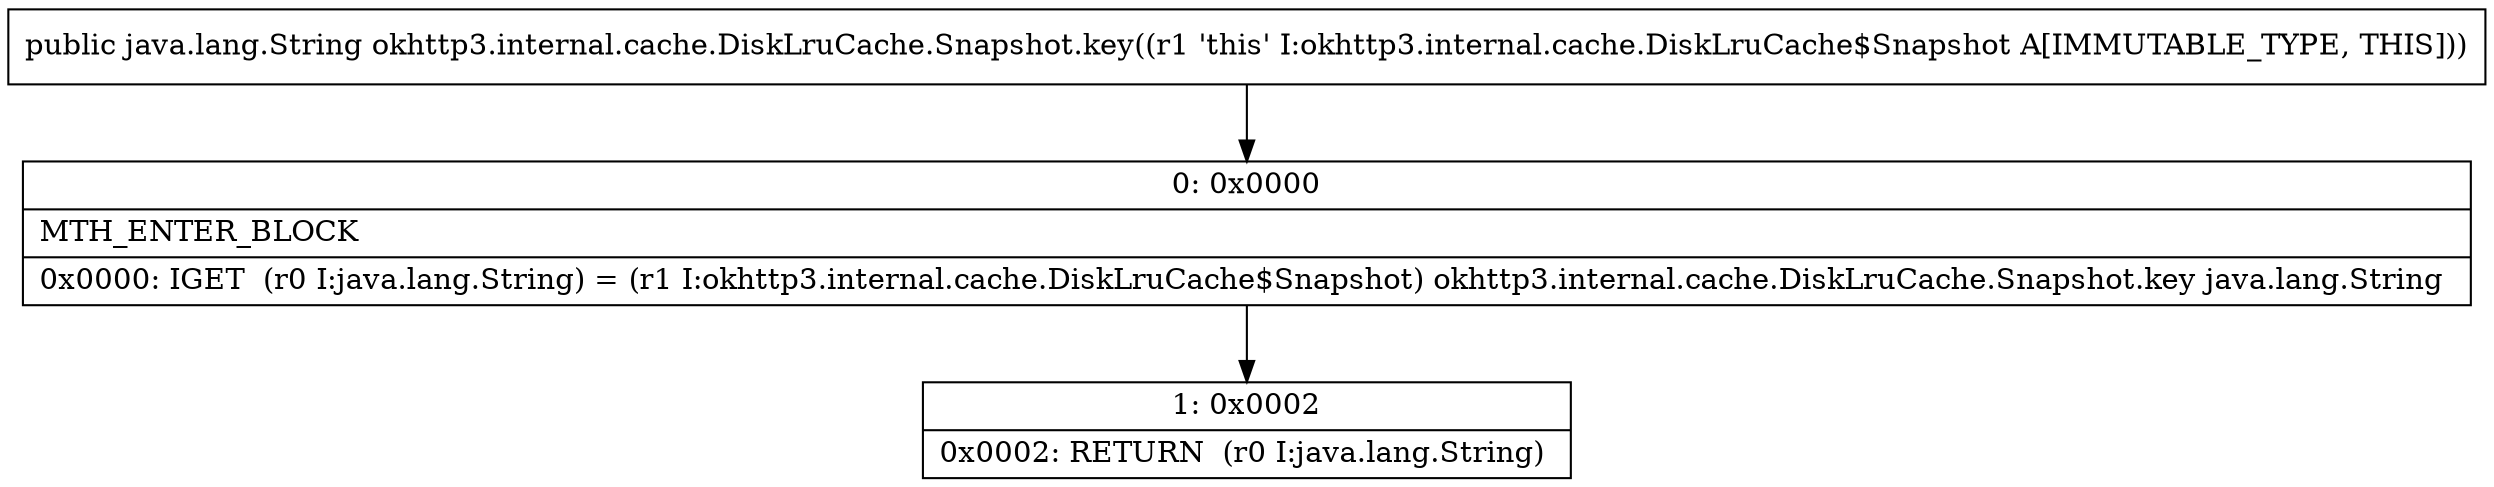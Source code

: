 digraph "CFG forokhttp3.internal.cache.DiskLruCache.Snapshot.key()Ljava\/lang\/String;" {
Node_0 [shape=record,label="{0\:\ 0x0000|MTH_ENTER_BLOCK\l|0x0000: IGET  (r0 I:java.lang.String) = (r1 I:okhttp3.internal.cache.DiskLruCache$Snapshot) okhttp3.internal.cache.DiskLruCache.Snapshot.key java.lang.String \l}"];
Node_1 [shape=record,label="{1\:\ 0x0002|0x0002: RETURN  (r0 I:java.lang.String) \l}"];
MethodNode[shape=record,label="{public java.lang.String okhttp3.internal.cache.DiskLruCache.Snapshot.key((r1 'this' I:okhttp3.internal.cache.DiskLruCache$Snapshot A[IMMUTABLE_TYPE, THIS])) }"];
MethodNode -> Node_0;
Node_0 -> Node_1;
}

